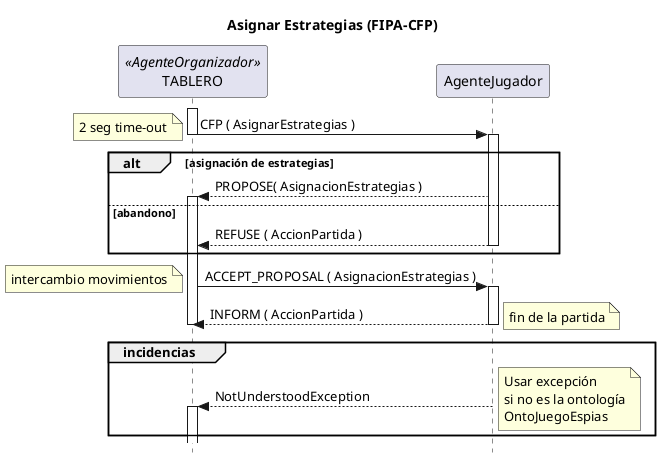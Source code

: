 @startuml
'https://plantuml.com/sequence-diagram
title Asignar Estrategias (FIPA-CFP)
skinparam style strictuml
participant TABLERO <<AgenteOrganizador>>
participant AgenteJugador

activate TABLERO
TABLERO -> AgenteJugador --++: CFP ( AsignarEstrategias )
note left : 2 seg time-out

alt asignación de estrategias
    AgenteJugador --> TABLERO ++: PROPOSE( AsignacionEstrategias )
else abandono
    AgenteJugador --> TABLERO --: REFUSE ( AccionPartida )
end


TABLERO -> AgenteJugador ++: ACCEPT_PROPOSAL ( AsignacionEstrategias )
note left : intercambio movimientos

AgenteJugador --> TABLERO --: INFORM ( AccionPartida )
note right : fin de la partida
deactivate TABLERO

group incidencias
        AgenteJugador --> TABLERO ++ : NotUnderstoodException
        note right
            Usar excepción
            si no es la ontología
            OntoJuegoEspias
        end note
end
@enduml